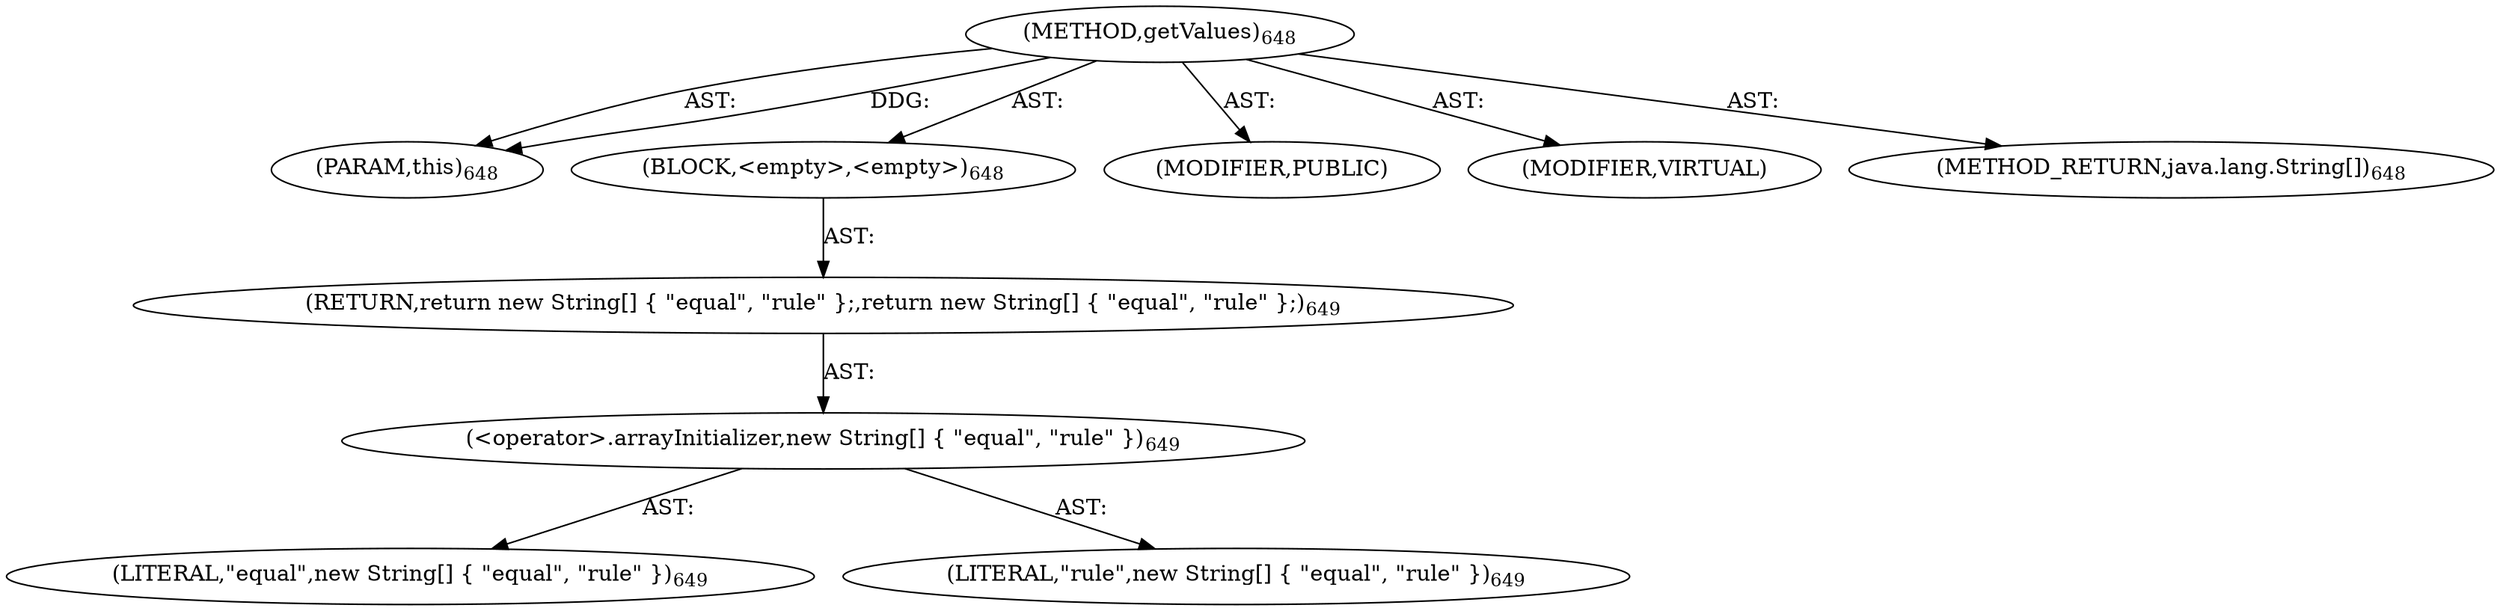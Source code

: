 digraph "getValues" {  
"111669149718" [label = <(METHOD,getValues)<SUB>648</SUB>> ]
"115964117030" [label = <(PARAM,this)<SUB>648</SUB>> ]
"25769803854" [label = <(BLOCK,&lt;empty&gt;,&lt;empty&gt;)<SUB>648</SUB>> ]
"146028888073" [label = <(RETURN,return new String[] { &quot;equal&quot;, &quot;rule&quot; };,return new String[] { &quot;equal&quot;, &quot;rule&quot; };)<SUB>649</SUB>> ]
"30064771374" [label = <(&lt;operator&gt;.arrayInitializer,new String[] { &quot;equal&quot;, &quot;rule&quot; })<SUB>649</SUB>> ]
"90194313289" [label = <(LITERAL,&quot;equal&quot;,new String[] { &quot;equal&quot;, &quot;rule&quot; })<SUB>649</SUB>> ]
"90194313290" [label = <(LITERAL,&quot;rule&quot;,new String[] { &quot;equal&quot;, &quot;rule&quot; })<SUB>649</SUB>> ]
"133143986233" [label = <(MODIFIER,PUBLIC)> ]
"133143986234" [label = <(MODIFIER,VIRTUAL)> ]
"128849018902" [label = <(METHOD_RETURN,java.lang.String[])<SUB>648</SUB>> ]
  "111669149718" -> "115964117030"  [ label = "AST: "] 
  "111669149718" -> "25769803854"  [ label = "AST: "] 
  "111669149718" -> "133143986233"  [ label = "AST: "] 
  "111669149718" -> "133143986234"  [ label = "AST: "] 
  "111669149718" -> "128849018902"  [ label = "AST: "] 
  "25769803854" -> "146028888073"  [ label = "AST: "] 
  "146028888073" -> "30064771374"  [ label = "AST: "] 
  "30064771374" -> "90194313289"  [ label = "AST: "] 
  "30064771374" -> "90194313290"  [ label = "AST: "] 
  "111669149718" -> "115964117030"  [ label = "DDG: "] 
}
